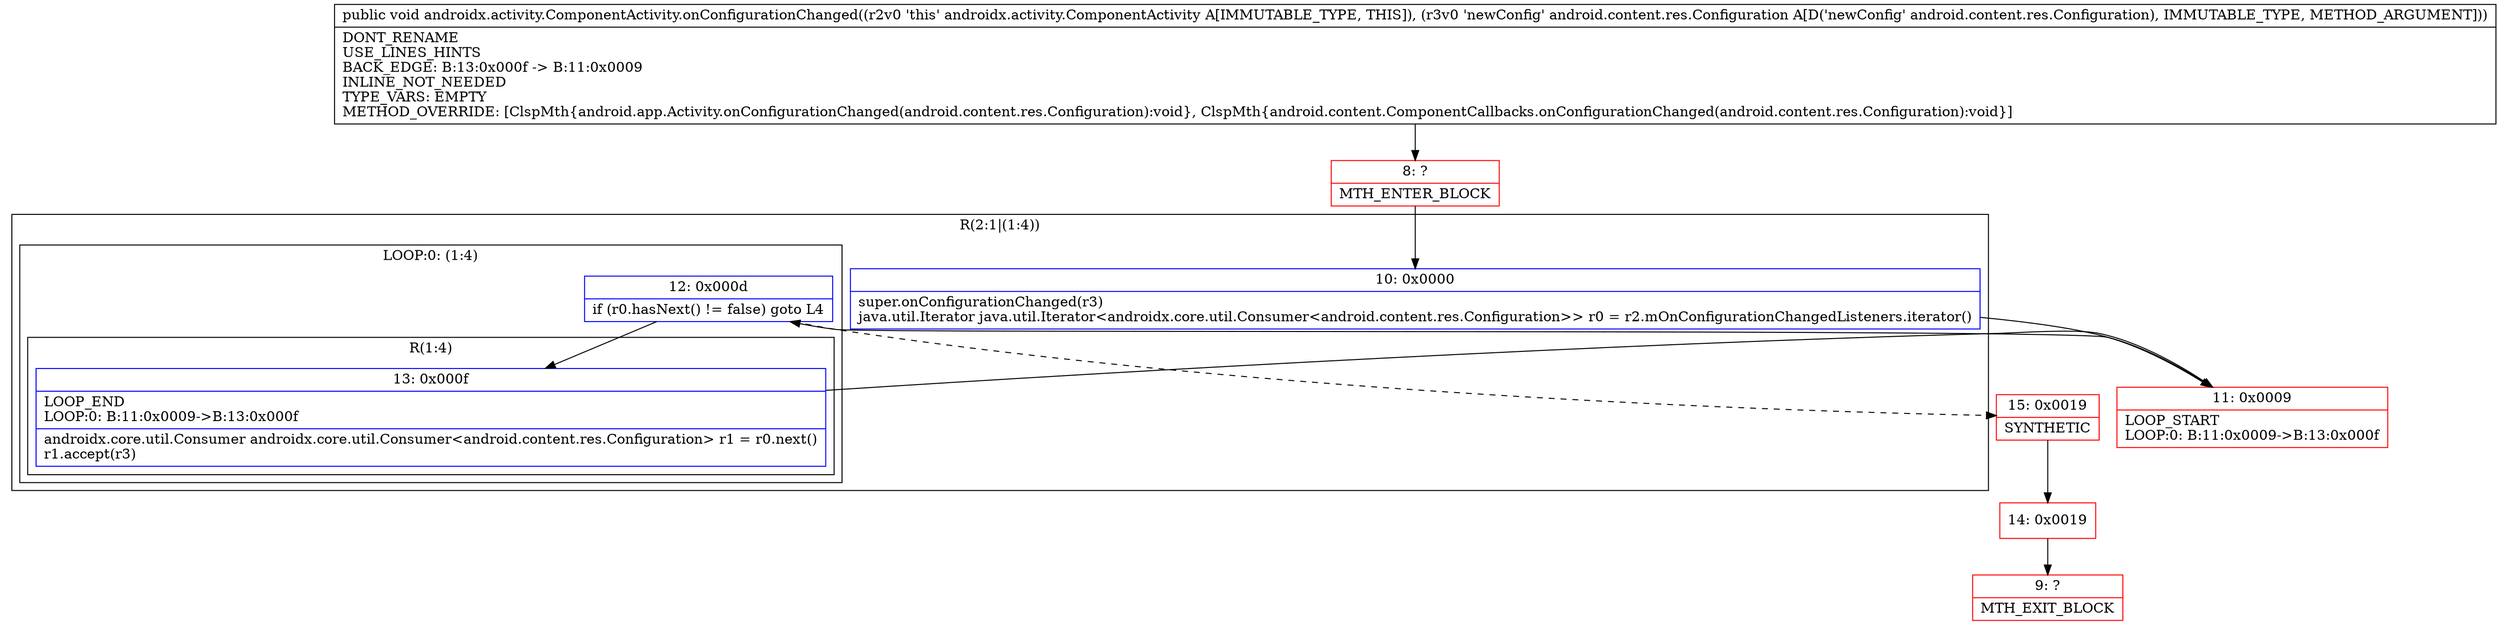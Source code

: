 digraph "CFG forandroidx.activity.ComponentActivity.onConfigurationChanged(Landroid\/content\/res\/Configuration;)V" {
subgraph cluster_Region_1672450114 {
label = "R(2:1|(1:4))";
node [shape=record,color=blue];
Node_10 [shape=record,label="{10\:\ 0x0000|super.onConfigurationChanged(r3)\ljava.util.Iterator java.util.Iterator\<androidx.core.util.Consumer\<android.content.res.Configuration\>\> r0 = r2.mOnConfigurationChangedListeners.iterator()\l}"];
subgraph cluster_LoopRegion_1784041494 {
label = "LOOP:0: (1:4)";
node [shape=record,color=blue];
Node_12 [shape=record,label="{12\:\ 0x000d|if (r0.hasNext() != false) goto L4\l}"];
subgraph cluster_Region_2094865747 {
label = "R(1:4)";
node [shape=record,color=blue];
Node_13 [shape=record,label="{13\:\ 0x000f|LOOP_END\lLOOP:0: B:11:0x0009\-\>B:13:0x000f\l|androidx.core.util.Consumer androidx.core.util.Consumer\<android.content.res.Configuration\> r1 = r0.next()\lr1.accept(r3)\l}"];
}
}
}
Node_8 [shape=record,color=red,label="{8\:\ ?|MTH_ENTER_BLOCK\l}"];
Node_11 [shape=record,color=red,label="{11\:\ 0x0009|LOOP_START\lLOOP:0: B:11:0x0009\-\>B:13:0x000f\l}"];
Node_15 [shape=record,color=red,label="{15\:\ 0x0019|SYNTHETIC\l}"];
Node_14 [shape=record,color=red,label="{14\:\ 0x0019}"];
Node_9 [shape=record,color=red,label="{9\:\ ?|MTH_EXIT_BLOCK\l}"];
MethodNode[shape=record,label="{public void androidx.activity.ComponentActivity.onConfigurationChanged((r2v0 'this' androidx.activity.ComponentActivity A[IMMUTABLE_TYPE, THIS]), (r3v0 'newConfig' android.content.res.Configuration A[D('newConfig' android.content.res.Configuration), IMMUTABLE_TYPE, METHOD_ARGUMENT]))  | DONT_RENAME\lUSE_LINES_HINTS\lBACK_EDGE: B:13:0x000f \-\> B:11:0x0009\lINLINE_NOT_NEEDED\lTYPE_VARS: EMPTY\lMETHOD_OVERRIDE: [ClspMth\{android.app.Activity.onConfigurationChanged(android.content.res.Configuration):void\}, ClspMth\{android.content.ComponentCallbacks.onConfigurationChanged(android.content.res.Configuration):void\}]\l}"];
MethodNode -> Node_8;Node_10 -> Node_11;
Node_12 -> Node_13;
Node_12 -> Node_15[style=dashed];
Node_13 -> Node_11;
Node_8 -> Node_10;
Node_11 -> Node_12;
Node_15 -> Node_14;
Node_14 -> Node_9;
}

